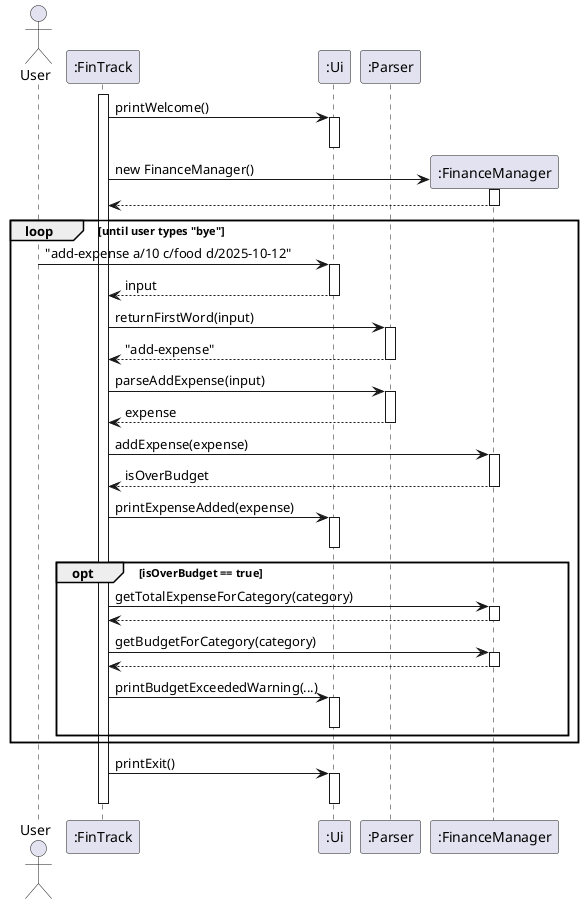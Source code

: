 @startuml
actor User
participant ":FinTrack" as FT
participant ":Ui" as UI
participant ":Parser" as P
participant ":FinanceManager" as FM

activate FT
FT -> UI: printWelcome()
activate UI
deactivate UI

create FM
FT -> FM: new FinanceManager()
activate FM
FM --> FT
deactivate FM

loop until user types "bye"
    User -> UI: "add-expense a/10 c/food d/2025-10-12"
    activate UI
    UI --> FT: input
    deactivate UI

    FT -> P: returnFirstWord(input)
    activate P
    P --> FT: "add-expense"
    deactivate P

    FT -> P: parseAddExpense(input)
    activate P
    P --> FT: expense
    deactivate P

    FT -> FM: addExpense(expense)
    activate FM
    FM --> FT: isOverBudget
    deactivate FM

    FT -> UI: printExpenseAdded(expense)
    activate UI
    deactivate UI

    opt isOverBudget == true
        FT -> FM: getTotalExpenseForCategory(category)
        activate FM
        FM --> FT
        deactivate FM

        FT -> FM: getBudgetForCategory(category)
        activate FM
        FM --> FT
        deactivate FM

        FT -> UI: printBudgetExceededWarning(...)
        activate UI
        deactivate UI
    end
end

FT -> UI: printExit()
activate UI
deactivate UI

deactivate FT
@enduml